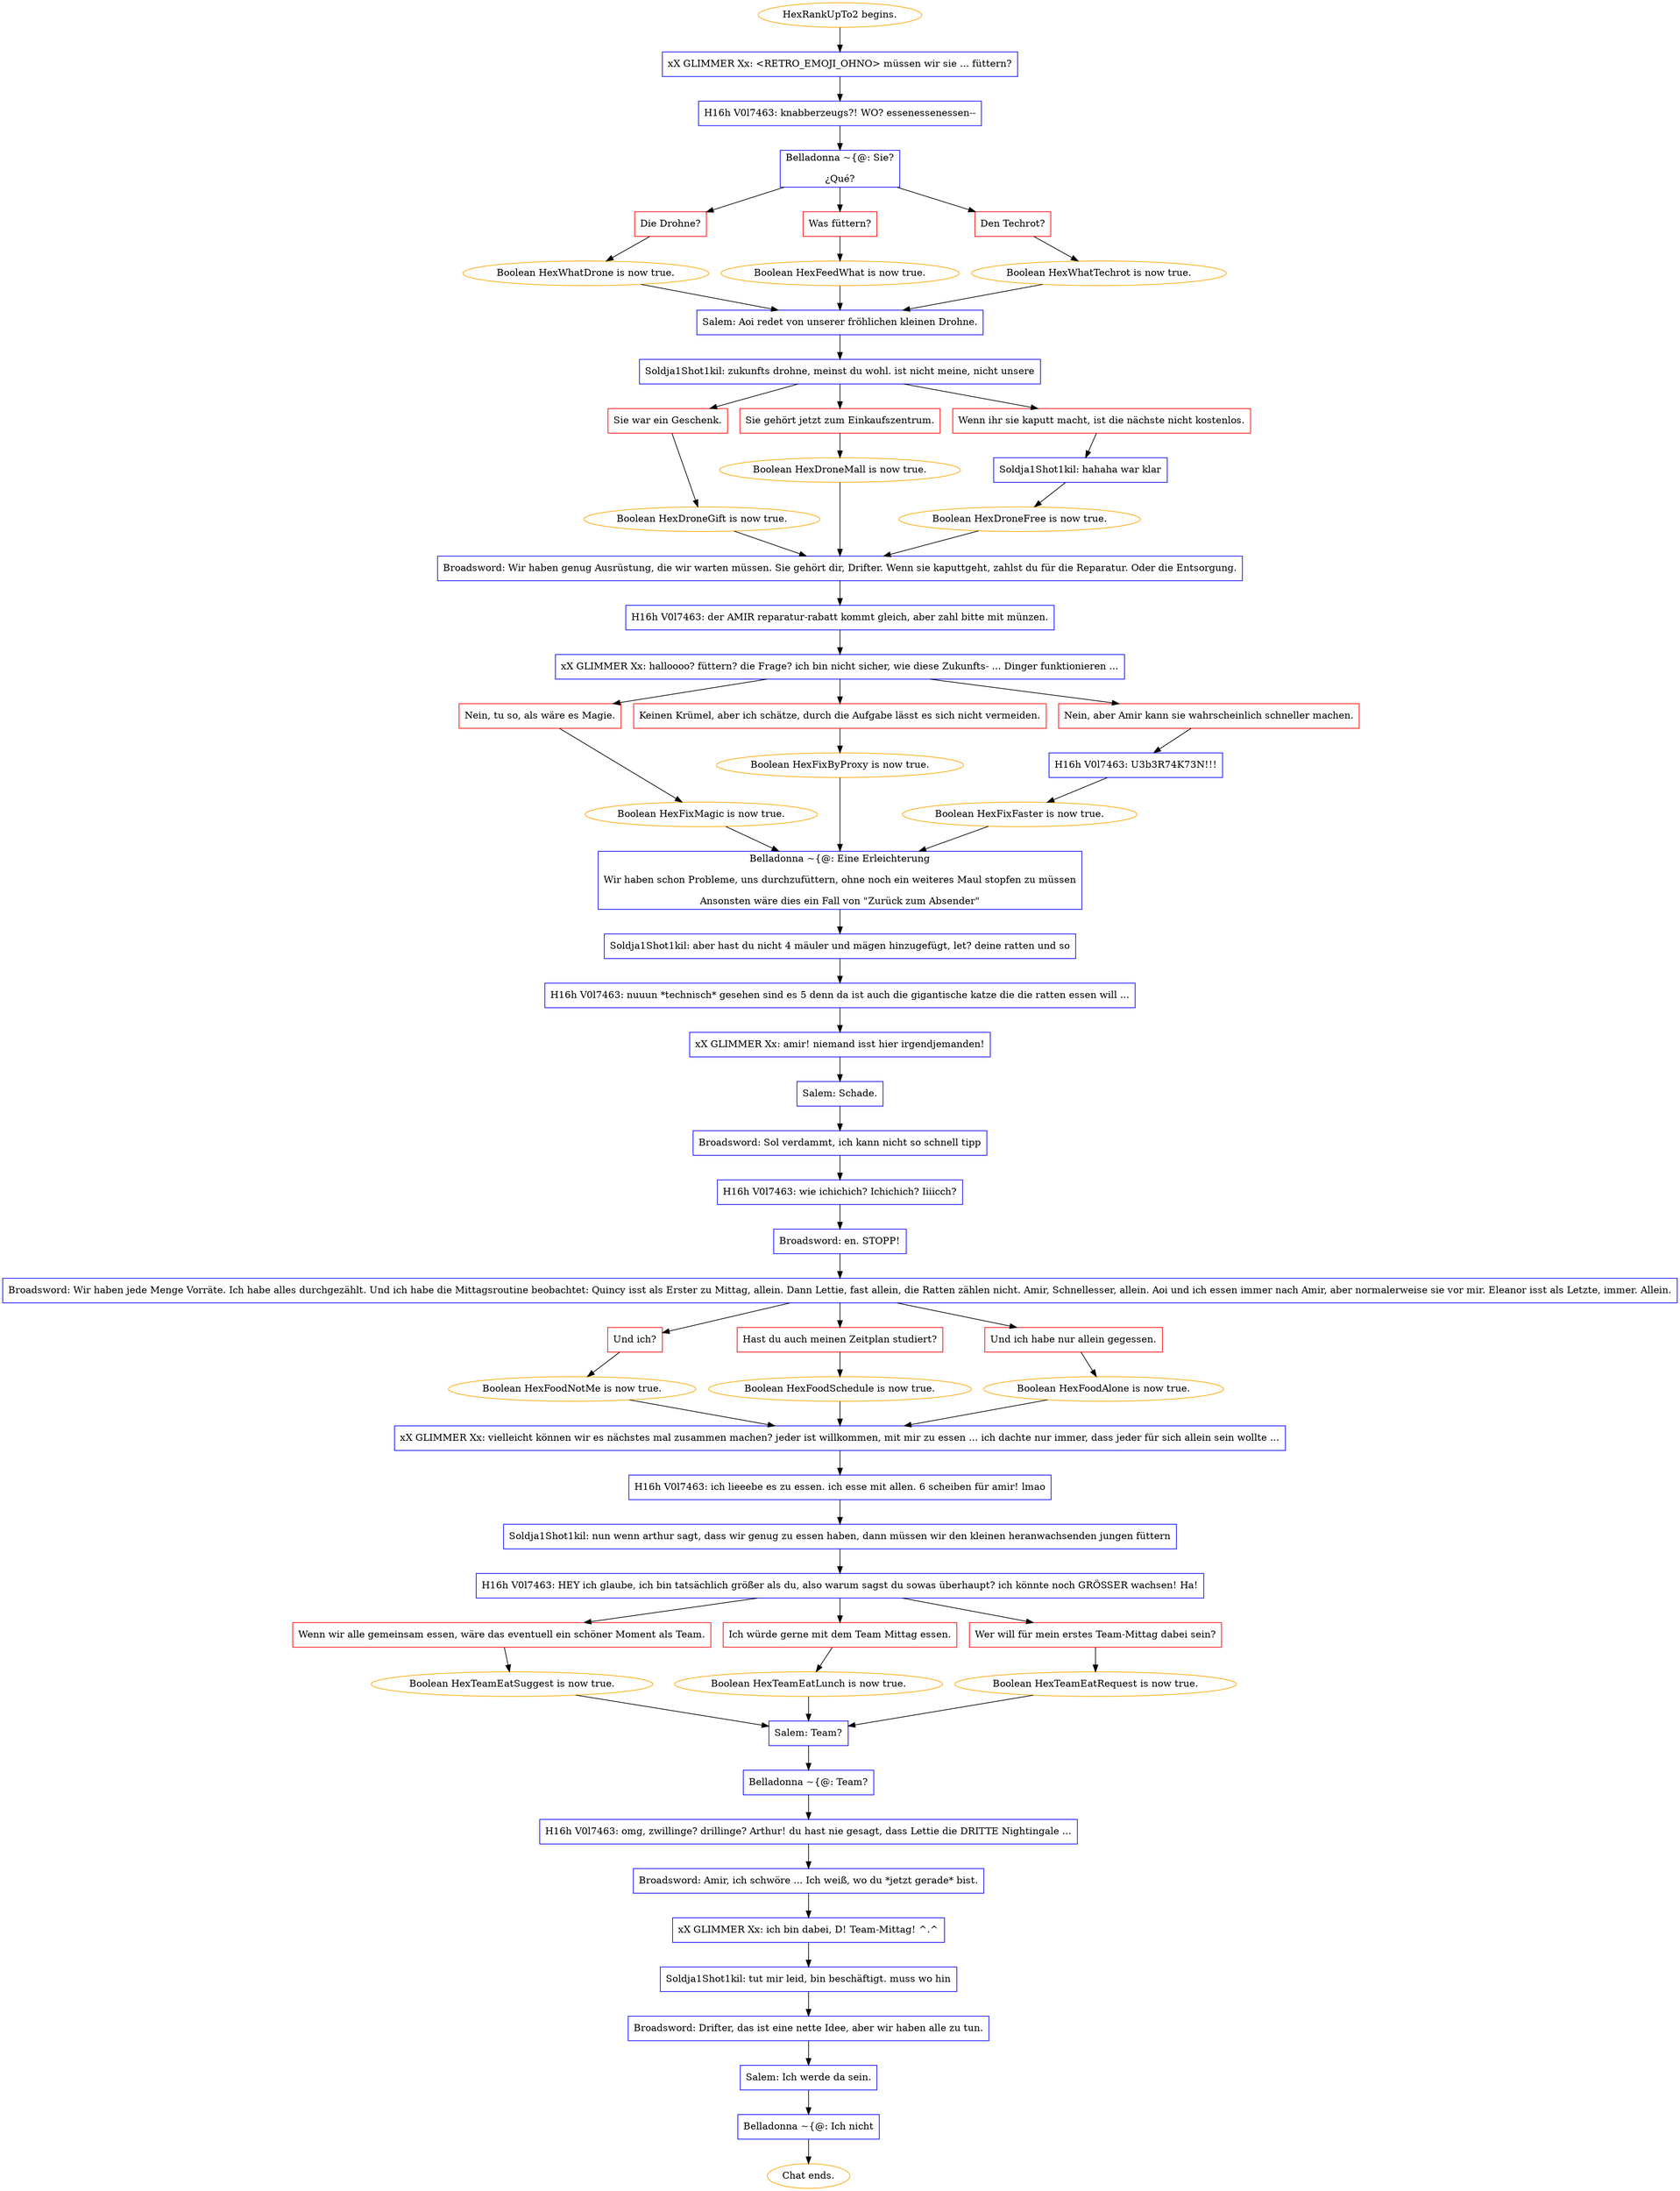 digraph {
	"HexRankUpTo2 begins." [color=orange];
		"HexRankUpTo2 begins." -> j3606649939;
	j3606649939 [label="xX GLIMMER Xx: <RETRO_EMOJI_OHNO> müssen wir sie ... füttern?",shape=box,color=blue];
		j3606649939 -> j4175594378;
	j4175594378 [label="H16h V0l7463: knabberzeugs?! WO? essenessenessen--",shape=box,color=blue];
		j4175594378 -> j1489805565;
	j1489805565 [label="Belladonna ~{@: Sie?
¿Qué?",shape=box,color=blue];
		j1489805565 -> j849803794;
		j1489805565 -> j3509446980;
		j1489805565 -> j283897940;
	j849803794 [label="Die Drohne?",shape=box,color=red];
		j849803794 -> j2393398596;
	j3509446980 [label="Was füttern?",shape=box,color=red];
		j3509446980 -> j825647165;
	j283897940 [label="Den Techrot?",shape=box,color=red];
		j283897940 -> j4214900242;
	j2393398596 [label="Boolean HexWhatDrone is now true.",color=orange];
		j2393398596 -> j139369579;
	j825647165 [label="Boolean HexFeedWhat is now true.",color=orange];
		j825647165 -> j139369579;
	j4214900242 [label="Boolean HexWhatTechrot is now true.",color=orange];
		j4214900242 -> j139369579;
	j139369579 [label="Salem: Aoi redet von unserer fröhlichen kleinen Drohne.",shape=box,color=blue];
		j139369579 -> j3061701484;
	j3061701484 [label="Soldja1Shot1kil: zukunfts drohne, meinst du wohl. ist nicht meine, nicht unsere",shape=box,color=blue];
		j3061701484 -> j3861852439;
		j3061701484 -> j606552732;
		j3061701484 -> j1386823621;
	j3861852439 [label="Sie war ein Geschenk.",shape=box,color=red];
		j3861852439 -> j2287192376;
	j606552732 [label="Sie gehört jetzt zum Einkaufszentrum.",shape=box,color=red];
		j606552732 -> j2688705712;
	j1386823621 [label="Wenn ihr sie kaputt macht, ist die nächste nicht kostenlos.",shape=box,color=red];
		j1386823621 -> j867033266;
	j2287192376 [label="Boolean HexDroneGift is now true.",color=orange];
		j2287192376 -> j1154785510;
	j2688705712 [label="Boolean HexDroneMall is now true.",color=orange];
		j2688705712 -> j1154785510;
	j867033266 [label="Soldja1Shot1kil: hahaha war klar",shape=box,color=blue];
		j867033266 -> j2414796626;
	j1154785510 [label="Broadsword: Wir haben genug Ausrüstung, die wir warten müssen. Sie gehört dir, Drifter. Wenn sie kaputtgeht, zahlst du für die Reparatur. Oder die Entsorgung.",shape=box,color=blue];
		j1154785510 -> j1388132780;
	j2414796626 [label="Boolean HexDroneFree is now true.",color=orange];
		j2414796626 -> j1154785510;
	j1388132780 [label="H16h V0l7463: der AMIR reparatur-rabatt kommt gleich, aber zahl bitte mit münzen.",shape=box,color=blue];
		j1388132780 -> j2698216264;
	j2698216264 [label="xX GLIMMER Xx: halloooo? füttern? die Frage? ich bin nicht sicher, wie diese Zukunfts- ... Dinger funktionieren ...",shape=box,color=blue];
		j2698216264 -> j452116954;
		j2698216264 -> j3407932786;
		j2698216264 -> j2757104366;
	j452116954 [label="Nein, tu so, als wäre es Magie.",shape=box,color=red];
		j452116954 -> j2766323016;
	j3407932786 [label="Keinen Krümel, aber ich schätze, durch die Aufgabe lässt es sich nicht vermeiden.",shape=box,color=red];
		j3407932786 -> j4283390433;
	j2757104366 [label="Nein, aber Amir kann sie wahrscheinlich schneller machen.",shape=box,color=red];
		j2757104366 -> j271398854;
	j2766323016 [label="Boolean HexFixMagic is now true.",color=orange];
		j2766323016 -> j4014318608;
	j4283390433 [label="Boolean HexFixByProxy is now true.",color=orange];
		j4283390433 -> j4014318608;
	j271398854 [label="H16h V0l7463: U3b3R74K73N!!!",shape=box,color=blue];
		j271398854 -> j645549781;
	j4014318608 [label="Belladonna ~{@: Eine Erleichterung
Wir haben schon Probleme, uns durchzufüttern, ohne noch ein weiteres Maul stopfen zu müssen
Ansonsten wäre dies ein Fall von \"Zurück zum Absender\"",shape=box,color=blue];
		j4014318608 -> j2205222680;
	j645549781 [label="Boolean HexFixFaster is now true.",color=orange];
		j645549781 -> j4014318608;
	j2205222680 [label="Soldja1Shot1kil: aber hast du nicht 4 mäuler und mägen hinzugefügt, let? deine ratten und so",shape=box,color=blue];
		j2205222680 -> j1740313047;
	j1740313047 [label="H16h V0l7463: nuuun *technisch* gesehen sind es 5 denn da ist auch die gigantische katze die die ratten essen will ...",shape=box,color=blue];
		j1740313047 -> j2431612814;
	j2431612814 [label="xX GLIMMER Xx: amir! niemand isst hier irgendjemanden!",shape=box,color=blue];
		j2431612814 -> j3346393335;
	j3346393335 [label="Salem: Schade.",shape=box,color=blue];
		j3346393335 -> j1391874656;
	j1391874656 [label="Broadsword: Sol verdammt, ich kann nicht so schnell tipp",shape=box,color=blue];
		j1391874656 -> j4068681708;
	j4068681708 [label="H16h V0l7463: wie ichichich? Ichichich? Iiiicch?",shape=box,color=blue];
		j4068681708 -> j1574998591;
	j1574998591 [label="Broadsword: en. STOPP!",shape=box,color=blue];
		j1574998591 -> j3513265478;
	j3513265478 [label="Broadsword: Wir haben jede Menge Vorräte. Ich habe alles durchgezählt. Und ich habe die Mittagsroutine beobachtet: Quincy isst als Erster zu Mittag, allein. Dann Lettie, fast allein, die Ratten zählen nicht. Amir, Schnellesser, allein. Aoi und ich essen immer nach Amir, aber normalerweise sie vor mir. Eleanor isst als Letzte, immer. Allein.",shape=box,color=blue];
		j3513265478 -> j525229951;
		j3513265478 -> j979296127;
		j3513265478 -> j3254030075;
	j525229951 [label="Und ich?",shape=box,color=red];
		j525229951 -> j2799110718;
	j979296127 [label="Hast du auch meinen Zeitplan studiert?",shape=box,color=red];
		j979296127 -> j3686132877;
	j3254030075 [label="Und ich habe nur allein gegessen.",shape=box,color=red];
		j3254030075 -> j2078463226;
	j2799110718 [label="Boolean HexFoodNotMe is now true.",color=orange];
		j2799110718 -> j863630377;
	j3686132877 [label="Boolean HexFoodSchedule is now true.",color=orange];
		j3686132877 -> j863630377;
	j2078463226 [label="Boolean HexFoodAlone is now true.",color=orange];
		j2078463226 -> j863630377;
	j863630377 [label="xX GLIMMER Xx: vielleicht können wir es nächstes mal zusammen machen? jeder ist willkommen, mit mir zu essen ... ich dachte nur immer, dass jeder für sich allein sein wollte ...",shape=box,color=blue];
		j863630377 -> j133265990;
	j133265990 [label="H16h V0l7463: ich lieeebe es zu essen. ich esse mit allen. 6 scheiben für amir! lmao",shape=box,color=blue];
		j133265990 -> j2615882028;
	j2615882028 [label="Soldja1Shot1kil: nun wenn arthur sagt, dass wir genug zu essen haben, dann müssen wir den kleinen heranwachsenden jungen füttern",shape=box,color=blue];
		j2615882028 -> j285394612;
	j285394612 [label="H16h V0l7463: HEY ich glaube, ich bin tatsächlich größer als du, also warum sagst du sowas überhaupt? ich könnte noch GRÖSSER wachsen! Ha!",shape=box,color=blue];
		j285394612 -> j2601137435;
		j285394612 -> j1724098948;
		j285394612 -> j2728842752;
	j2601137435 [label="Wenn wir alle gemeinsam essen, wäre das eventuell ein schöner Moment als Team.",shape=box,color=red];
		j2601137435 -> j2862053667;
	j1724098948 [label="Ich würde gerne mit dem Team Mittag essen.",shape=box,color=red];
		j1724098948 -> j493127860;
	j2728842752 [label="Wer will für mein erstes Team-Mittag dabei sein?",shape=box,color=red];
		j2728842752 -> j1500322017;
	j2862053667 [label="Boolean HexTeamEatSuggest is now true.",color=orange];
		j2862053667 -> j3237399527;
	j493127860 [label="Boolean HexTeamEatLunch is now true.",color=orange];
		j493127860 -> j3237399527;
	j1500322017 [label="Boolean HexTeamEatRequest is now true.",color=orange];
		j1500322017 -> j3237399527;
	j3237399527 [label="Salem: Team?",shape=box,color=blue];
		j3237399527 -> j2853656582;
	j2853656582 [label="Belladonna ~{@: Team?",shape=box,color=blue];
		j2853656582 -> j1758778687;
	j1758778687 [label="H16h V0l7463: omg, zwillinge? drillinge? Arthur! du hast nie gesagt, dass Lettie die DRITTE Nightingale ...",shape=box,color=blue];
		j1758778687 -> j1875452079;
	j1875452079 [label="Broadsword: Amir, ich schwöre ... Ich weiß, wo du *jetzt gerade* bist.",shape=box,color=blue];
		j1875452079 -> j4217246551;
	j4217246551 [label="xX GLIMMER Xx: ich bin dabei, D! Team-Mittag! ^.^",shape=box,color=blue];
		j4217246551 -> j1950653326;
	j1950653326 [label="Soldja1Shot1kil: tut mir leid, bin beschäftigt. muss wo hin",shape=box,color=blue];
		j1950653326 -> j1710892077;
	j1710892077 [label="Broadsword: Drifter, das ist eine nette Idee, aber wir haben alle zu tun.",shape=box,color=blue];
		j1710892077 -> j2162671521;
	j2162671521 [label="Salem: Ich werde da sein.",shape=box,color=blue];
		j2162671521 -> j1408416140;
	j1408416140 [label="Belladonna ~{@: Ich nicht",shape=box,color=blue];
		j1408416140 -> "Chat ends.";
	"Chat ends." [color=orange];
}
